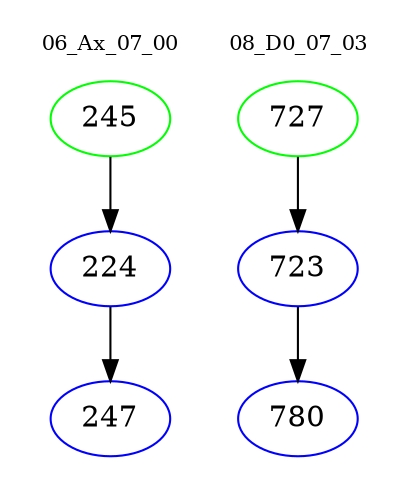 digraph{
subgraph cluster_0 {
color = white
label = "06_Ax_07_00";
fontsize=10;
T0_245 [label="245", color="green"]
T0_245 -> T0_224 [color="black"]
T0_224 [label="224", color="blue"]
T0_224 -> T0_247 [color="black"]
T0_247 [label="247", color="blue"]
}
subgraph cluster_1 {
color = white
label = "08_D0_07_03";
fontsize=10;
T1_727 [label="727", color="green"]
T1_727 -> T1_723 [color="black"]
T1_723 [label="723", color="blue"]
T1_723 -> T1_780 [color="black"]
T1_780 [label="780", color="blue"]
}
}
